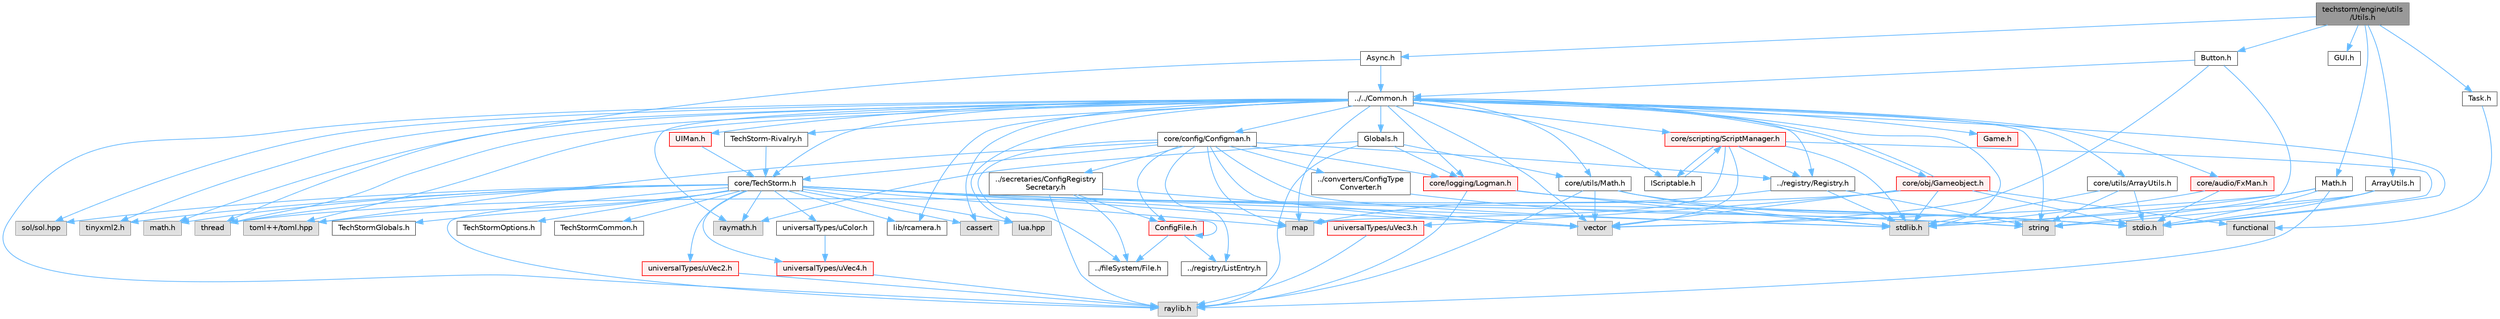 digraph "techstorm/engine/utils/Utils.h"
{
 // LATEX_PDF_SIZE
  bgcolor="transparent";
  edge [fontname=Helvetica,fontsize=10,labelfontname=Helvetica,labelfontsize=10];
  node [fontname=Helvetica,fontsize=10,shape=box,height=0.2,width=0.4];
  Node1 [id="Node000001",label="techstorm/engine/utils\l/Utils.h",height=0.2,width=0.4,color="gray40", fillcolor="grey60", style="filled", fontcolor="black",tooltip=" "];
  Node1 -> Node2 [id="edge1_Node000001_Node000002",color="steelblue1",style="solid",tooltip=" "];
  Node2 [id="Node000002",label="ArrayUtils.h",height=0.2,width=0.4,color="grey40", fillcolor="white", style="filled",URL="$engine_2utils_2_array_utils_8h.html",tooltip=" "];
  Node2 -> Node3 [id="edge2_Node000002_Node000003",color="steelblue1",style="solid",tooltip=" "];
  Node3 [id="Node000003",label="stdio.h",height=0.2,width=0.4,color="grey60", fillcolor="#E0E0E0", style="filled",tooltip=" "];
  Node2 -> Node4 [id="edge3_Node000002_Node000004",color="steelblue1",style="solid",tooltip=" "];
  Node4 [id="Node000004",label="stdlib.h",height=0.2,width=0.4,color="grey60", fillcolor="#E0E0E0", style="filled",tooltip=" "];
  Node2 -> Node5 [id="edge4_Node000002_Node000005",color="steelblue1",style="solid",tooltip=" "];
  Node5 [id="Node000005",label="string",height=0.2,width=0.4,color="grey60", fillcolor="#E0E0E0", style="filled",tooltip=" "];
  Node1 -> Node6 [id="edge5_Node000001_Node000006",color="steelblue1",style="solid",tooltip=" "];
  Node6 [id="Node000006",label="Button.h",height=0.2,width=0.4,color="grey40", fillcolor="white", style="filled",URL="$engine_2utils_2_button_8h.html",tooltip=" "];
  Node6 -> Node7 [id="edge6_Node000006_Node000007",color="steelblue1",style="solid",tooltip=" "];
  Node7 [id="Node000007",label="../../Common.h",height=0.2,width=0.4,color="grey40", fillcolor="white", style="filled",URL="$_common_8h.html",tooltip=" "];
  Node7 -> Node8 [id="edge7_Node000007_Node000008",color="steelblue1",style="solid",tooltip=" "];
  Node8 [id="Node000008",label="raylib.h",height=0.2,width=0.4,color="grey60", fillcolor="#E0E0E0", style="filled",tooltip=" "];
  Node7 -> Node9 [id="edge8_Node000007_Node000009",color="steelblue1",style="solid",tooltip=" "];
  Node9 [id="Node000009",label="raymath.h",height=0.2,width=0.4,color="grey60", fillcolor="#E0E0E0", style="filled",tooltip=" "];
  Node7 -> Node10 [id="edge9_Node000007_Node000010",color="steelblue1",style="solid",tooltip=" "];
  Node10 [id="Node000010",label="lib/rcamera.h",height=0.2,width=0.4,color="grey40", fillcolor="white", style="filled",URL="$rcamera_8h.html",tooltip=" "];
  Node7 -> Node3 [id="edge10_Node000007_Node000003",color="steelblue1",style="solid",tooltip=" "];
  Node7 -> Node4 [id="edge11_Node000007_Node000004",color="steelblue1",style="solid",tooltip=" "];
  Node7 -> Node5 [id="edge12_Node000007_Node000005",color="steelblue1",style="solid",tooltip=" "];
  Node7 -> Node11 [id="edge13_Node000007_Node000011",color="steelblue1",style="solid",tooltip=" "];
  Node11 [id="Node000011",label="vector",height=0.2,width=0.4,color="grey60", fillcolor="#E0E0E0", style="filled",tooltip=" "];
  Node7 -> Node12 [id="edge14_Node000007_Node000012",color="steelblue1",style="solid",tooltip=" "];
  Node12 [id="Node000012",label="map",height=0.2,width=0.4,color="grey60", fillcolor="#E0E0E0", style="filled",tooltip=" "];
  Node7 -> Node13 [id="edge15_Node000007_Node000013",color="steelblue1",style="solid",tooltip=" "];
  Node13 [id="Node000013",label="thread",height=0.2,width=0.4,color="grey60", fillcolor="#E0E0E0", style="filled",tooltip=" "];
  Node7 -> Node14 [id="edge16_Node000007_Node000014",color="steelblue1",style="solid",tooltip=" "];
  Node14 [id="Node000014",label="math.h",height=0.2,width=0.4,color="grey60", fillcolor="#E0E0E0", style="filled",tooltip=" "];
  Node7 -> Node15 [id="edge17_Node000007_Node000015",color="steelblue1",style="solid",tooltip=" "];
  Node15 [id="Node000015",label="cassert",height=0.2,width=0.4,color="grey60", fillcolor="#E0E0E0", style="filled",tooltip=" "];
  Node7 -> Node16 [id="edge18_Node000007_Node000016",color="steelblue1",style="solid",tooltip=" "];
  Node16 [id="Node000016",label="lua.hpp",height=0.2,width=0.4,color="grey60", fillcolor="#E0E0E0", style="filled",tooltip=" "];
  Node7 -> Node17 [id="edge19_Node000007_Node000017",color="steelblue1",style="solid",tooltip=" "];
  Node17 [id="Node000017",label="sol/sol.hpp",height=0.2,width=0.4,color="grey60", fillcolor="#E0E0E0", style="filled",tooltip=" "];
  Node7 -> Node18 [id="edge20_Node000007_Node000018",color="steelblue1",style="solid",tooltip=" "];
  Node18 [id="Node000018",label="toml++/toml.hpp",height=0.2,width=0.4,color="grey60", fillcolor="#E0E0E0", style="filled",tooltip=" "];
  Node7 -> Node19 [id="edge21_Node000007_Node000019",color="steelblue1",style="solid",tooltip=" "];
  Node19 [id="Node000019",label="tinyxml2.h",height=0.2,width=0.4,color="grey60", fillcolor="#E0E0E0", style="filled",tooltip=" "];
  Node7 -> Node20 [id="edge22_Node000007_Node000020",color="steelblue1",style="solid",tooltip=" "];
  Node20 [id="Node000020",label="Globals.h",height=0.2,width=0.4,color="grey40", fillcolor="white", style="filled",URL="$_globals_8h.html",tooltip=" "];
  Node20 -> Node8 [id="edge23_Node000020_Node000008",color="steelblue1",style="solid",tooltip=" "];
  Node20 -> Node9 [id="edge24_Node000020_Node000009",color="steelblue1",style="solid",tooltip=" "];
  Node20 -> Node21 [id="edge25_Node000020_Node000021",color="steelblue1",style="solid",tooltip=" "];
  Node21 [id="Node000021",label="core/utils/Math.h",height=0.2,width=0.4,color="grey40", fillcolor="white", style="filled",URL="$core_2utils_2_math_8h.html",tooltip=" "];
  Node21 -> Node8 [id="edge26_Node000021_Node000008",color="steelblue1",style="solid",tooltip=" "];
  Node21 -> Node4 [id="edge27_Node000021_Node000004",color="steelblue1",style="solid",tooltip=" "];
  Node21 -> Node3 [id="edge28_Node000021_Node000003",color="steelblue1",style="solid",tooltip=" "];
  Node21 -> Node11 [id="edge29_Node000021_Node000011",color="steelblue1",style="solid",tooltip=" "];
  Node20 -> Node22 [id="edge30_Node000020_Node000022",color="steelblue1",style="solid",tooltip=" "];
  Node22 [id="Node000022",label="core/logging/Logman.h",height=0.2,width=0.4,color="red", fillcolor="#FFF0F0", style="filled",URL="$core_2logging_2_logman_8h.html",tooltip=" "];
  Node22 -> Node3 [id="edge31_Node000022_Node000003",color="steelblue1",style="solid",tooltip=" "];
  Node22 -> Node4 [id="edge32_Node000022_Node000004",color="steelblue1",style="solid",tooltip=" "];
  Node22 -> Node8 [id="edge33_Node000022_Node000008",color="steelblue1",style="solid",tooltip=" "];
  Node7 -> Node25 [id="edge34_Node000007_Node000025",color="steelblue1",style="solid",tooltip=" "];
  Node25 [id="Node000025",label="core/TechStorm.h",height=0.2,width=0.4,color="grey40", fillcolor="white", style="filled",URL="$_tech_storm_8h.html",tooltip=" "];
  Node25 -> Node26 [id="edge35_Node000025_Node000026",color="steelblue1",style="solid",tooltip=" "];
  Node26 [id="Node000026",label="TechStormOptions.h",height=0.2,width=0.4,color="grey40", fillcolor="white", style="filled",URL="$_tech_storm_options_8h.html",tooltip=" "];
  Node25 -> Node27 [id="edge36_Node000025_Node000027",color="steelblue1",style="solid",tooltip=" "];
  Node27 [id="Node000027",label="TechStormCommon.h",height=0.2,width=0.4,color="grey40", fillcolor="white", style="filled",URL="$_tech_storm_common_8h.html",tooltip=" "];
  Node25 -> Node28 [id="edge37_Node000025_Node000028",color="steelblue1",style="solid",tooltip=" "];
  Node28 [id="Node000028",label="TechStormGlobals.h",height=0.2,width=0.4,color="grey40", fillcolor="white", style="filled",URL="$_tech_storm_globals_8h.html",tooltip=" "];
  Node25 -> Node8 [id="edge38_Node000025_Node000008",color="steelblue1",style="solid",tooltip=" "];
  Node25 -> Node9 [id="edge39_Node000025_Node000009",color="steelblue1",style="solid",tooltip=" "];
  Node25 -> Node10 [id="edge40_Node000025_Node000010",color="steelblue1",style="solid",tooltip=" "];
  Node25 -> Node3 [id="edge41_Node000025_Node000003",color="steelblue1",style="solid",tooltip=" "];
  Node25 -> Node4 [id="edge42_Node000025_Node000004",color="steelblue1",style="solid",tooltip=" "];
  Node25 -> Node11 [id="edge43_Node000025_Node000011",color="steelblue1",style="solid",tooltip=" "];
  Node25 -> Node5 [id="edge44_Node000025_Node000005",color="steelblue1",style="solid",tooltip=" "];
  Node25 -> Node12 [id="edge45_Node000025_Node000012",color="steelblue1",style="solid",tooltip=" "];
  Node25 -> Node13 [id="edge46_Node000025_Node000013",color="steelblue1",style="solid",tooltip=" "];
  Node25 -> Node14 [id="edge47_Node000025_Node000014",color="steelblue1",style="solid",tooltip=" "];
  Node25 -> Node15 [id="edge48_Node000025_Node000015",color="steelblue1",style="solid",tooltip=" "];
  Node25 -> Node16 [id="edge49_Node000025_Node000016",color="steelblue1",style="solid",tooltip=" "];
  Node25 -> Node17 [id="edge50_Node000025_Node000017",color="steelblue1",style="solid",tooltip=" "];
  Node25 -> Node18 [id="edge51_Node000025_Node000018",color="steelblue1",style="solid",tooltip=" "];
  Node25 -> Node19 [id="edge52_Node000025_Node000019",color="steelblue1",style="solid",tooltip=" "];
  Node25 -> Node29 [id="edge53_Node000025_Node000029",color="steelblue1",style="solid",tooltip=" "];
  Node29 [id="Node000029",label="universalTypes/uVec2.h",height=0.2,width=0.4,color="red", fillcolor="#FFF0F0", style="filled",URL="$u_vec2_8h.html",tooltip=" "];
  Node29 -> Node8 [id="edge54_Node000029_Node000008",color="steelblue1",style="solid",tooltip=" "];
  Node25 -> Node31 [id="edge55_Node000025_Node000031",color="steelblue1",style="solid",tooltip=" "];
  Node31 [id="Node000031",label="universalTypes/uVec3.h",height=0.2,width=0.4,color="red", fillcolor="#FFF0F0", style="filled",URL="$u_vec3_8h.html",tooltip=" "];
  Node31 -> Node8 [id="edge56_Node000031_Node000008",color="steelblue1",style="solid",tooltip=" "];
  Node25 -> Node33 [id="edge57_Node000025_Node000033",color="steelblue1",style="solid",tooltip=" "];
  Node33 [id="Node000033",label="universalTypes/uVec4.h",height=0.2,width=0.4,color="red", fillcolor="#FFF0F0", style="filled",URL="$u_vec4_8h.html",tooltip=" "];
  Node33 -> Node8 [id="edge58_Node000033_Node000008",color="steelblue1",style="solid",tooltip=" "];
  Node25 -> Node34 [id="edge59_Node000025_Node000034",color="steelblue1",style="solid",tooltip=" "];
  Node34 [id="Node000034",label="universalTypes/uColor.h",height=0.2,width=0.4,color="grey40", fillcolor="white", style="filled",URL="$u_color_8h.html",tooltip=" "];
  Node34 -> Node33 [id="edge60_Node000034_Node000033",color="steelblue1",style="solid",tooltip=" "];
  Node7 -> Node35 [id="edge61_Node000007_Node000035",color="steelblue1",style="solid",tooltip=" "];
  Node35 [id="Node000035",label="core/config/Configman.h",height=0.2,width=0.4,color="grey40", fillcolor="white", style="filled",URL="$core_2config_2_configman_8h.html",tooltip=" "];
  Node35 -> Node25 [id="edge62_Node000035_Node000025",color="steelblue1",style="solid",tooltip=" "];
  Node35 -> Node36 [id="edge63_Node000035_Node000036",color="steelblue1",style="solid",tooltip=" "];
  Node36 [id="Node000036",label="../fileSystem/File.h",height=0.2,width=0.4,color="grey40", fillcolor="white", style="filled",URL="$core_2file_system_2_file_8h.html",tooltip=" "];
  Node35 -> Node37 [id="edge64_Node000035_Node000037",color="steelblue1",style="solid",tooltip=" "];
  Node37 [id="Node000037",label="ConfigFile.h",height=0.2,width=0.4,color="red", fillcolor="#FFF0F0", style="filled",URL="$core_2config_2_config_file_8h.html",tooltip=" "];
  Node37 -> Node37 [id="edge65_Node000037_Node000037",color="steelblue1",style="solid",tooltip=" "];
  Node37 -> Node60 [id="edge66_Node000037_Node000060",color="steelblue1",style="solid",tooltip=" "];
  Node60 [id="Node000060",label="../registry/ListEntry.h",height=0.2,width=0.4,color="grey40", fillcolor="white", style="filled",URL="$core_2registry_2_list_entry_8h.html",tooltip=" "];
  Node37 -> Node36 [id="edge67_Node000037_Node000036",color="steelblue1",style="solid",tooltip=" "];
  Node35 -> Node61 [id="edge68_Node000035_Node000061",color="steelblue1",style="solid",tooltip=" "];
  Node61 [id="Node000061",label="../converters/ConfigType\lConverter.h",height=0.2,width=0.4,color="grey40", fillcolor="white", style="filled",URL="$core_2converters_2_config_type_converter_8h.html",tooltip=" "];
  Node61 -> Node5 [id="edge69_Node000061_Node000005",color="steelblue1",style="solid",tooltip=" "];
  Node35 -> Node62 [id="edge70_Node000035_Node000062",color="steelblue1",style="solid",tooltip=" "];
  Node62 [id="Node000062",label="../secretaries/ConfigRegistry\lSecretary.h",height=0.2,width=0.4,color="grey40", fillcolor="white", style="filled",URL="$core_2secretaries_2_config_registry_secretary_8h.html",tooltip=" "];
  Node62 -> Node8 [id="edge71_Node000062_Node000008",color="steelblue1",style="solid",tooltip=" "];
  Node62 -> Node11 [id="edge72_Node000062_Node000011",color="steelblue1",style="solid",tooltip=" "];
  Node62 -> Node36 [id="edge73_Node000062_Node000036",color="steelblue1",style="solid",tooltip=" "];
  Node62 -> Node37 [id="edge74_Node000062_Node000037",color="steelblue1",style="solid",tooltip=" "];
  Node35 -> Node60 [id="edge75_Node000035_Node000060",color="steelblue1",style="solid",tooltip=" "];
  Node35 -> Node22 [id="edge76_Node000035_Node000022",color="steelblue1",style="solid",tooltip=" "];
  Node35 -> Node63 [id="edge77_Node000035_Node000063",color="steelblue1",style="solid",tooltip=" "];
  Node63 [id="Node000063",label="../registry/Registry.h",height=0.2,width=0.4,color="grey40", fillcolor="white", style="filled",URL="$core_2registry_2_registry_8h.html",tooltip=" "];
  Node63 -> Node4 [id="edge78_Node000063_Node000004",color="steelblue1",style="solid",tooltip=" "];
  Node63 -> Node12 [id="edge79_Node000063_Node000012",color="steelblue1",style="solid",tooltip=" "];
  Node63 -> Node5 [id="edge80_Node000063_Node000005",color="steelblue1",style="solid",tooltip=" "];
  Node35 -> Node18 [id="edge81_Node000035_Node000018",color="steelblue1",style="solid",tooltip=" "];
  Node35 -> Node11 [id="edge82_Node000035_Node000011",color="steelblue1",style="solid",tooltip=" "];
  Node35 -> Node4 [id="edge83_Node000035_Node000004",color="steelblue1",style="solid",tooltip=" "];
  Node35 -> Node12 [id="edge84_Node000035_Node000012",color="steelblue1",style="solid",tooltip=" "];
  Node7 -> Node22 [id="edge85_Node000007_Node000022",color="steelblue1",style="solid",tooltip=" "];
  Node7 -> Node64 [id="edge86_Node000007_Node000064",color="steelblue1",style="solid",tooltip=" "];
  Node64 [id="Node000064",label="core/obj/Gameobject.h",height=0.2,width=0.4,color="red", fillcolor="#FFF0F0", style="filled",URL="$core_2obj_2_gameobject_8h.html",tooltip=" "];
  Node64 -> Node7 [id="edge87_Node000064_Node000007",color="steelblue1",style="solid",tooltip=" "];
  Node64 -> Node31 [id="edge88_Node000064_Node000031",color="steelblue1",style="solid",tooltip=" "];
  Node64 -> Node3 [id="edge89_Node000064_Node000003",color="steelblue1",style="solid",tooltip=" "];
  Node64 -> Node4 [id="edge90_Node000064_Node000004",color="steelblue1",style="solid",tooltip=" "];
  Node64 -> Node11 [id="edge91_Node000064_Node000011",color="steelblue1",style="solid",tooltip=" "];
  Node64 -> Node68 [id="edge92_Node000064_Node000068",color="steelblue1",style="solid",tooltip=" "];
  Node68 [id="Node000068",label="functional",height=0.2,width=0.4,color="grey60", fillcolor="#E0E0E0", style="filled",tooltip=" "];
  Node64 -> Node13 [id="edge93_Node000064_Node000013",color="steelblue1",style="solid",tooltip=" "];
  Node7 -> Node21 [id="edge94_Node000007_Node000021",color="steelblue1",style="solid",tooltip=" "];
  Node7 -> Node63 [id="edge95_Node000007_Node000063",color="steelblue1",style="solid",tooltip=" "];
  Node7 -> Node69 [id="edge96_Node000007_Node000069",color="steelblue1",style="solid",tooltip=" "];
  Node69 [id="Node000069",label="core/scripting/ScriptManager.h",height=0.2,width=0.4,color="red", fillcolor="#FFF0F0", style="filled",URL="$core_2scripting_2_script_manager_8h.html",tooltip=" "];
  Node69 -> Node3 [id="edge97_Node000069_Node000003",color="steelblue1",style="solid",tooltip=" "];
  Node69 -> Node4 [id="edge98_Node000069_Node000004",color="steelblue1",style="solid",tooltip=" "];
  Node69 -> Node11 [id="edge99_Node000069_Node000011",color="steelblue1",style="solid",tooltip=" "];
  Node69 -> Node12 [id="edge100_Node000069_Node000012",color="steelblue1",style="solid",tooltip=" "];
  Node69 -> Node70 [id="edge101_Node000069_Node000070",color="steelblue1",style="solid",tooltip=" "];
  Node70 [id="Node000070",label="IScriptable.h",height=0.2,width=0.4,color="grey40", fillcolor="white", style="filled",URL="$core_2scripting_2_i_scriptable_8h.html",tooltip=" "];
  Node70 -> Node69 [id="edge102_Node000070_Node000069",color="steelblue1",style="solid",tooltip=" "];
  Node69 -> Node63 [id="edge103_Node000069_Node000063",color="steelblue1",style="solid",tooltip=" "];
  Node7 -> Node70 [id="edge104_Node000007_Node000070",color="steelblue1",style="solid",tooltip=" "];
  Node7 -> Node77 [id="edge105_Node000007_Node000077",color="steelblue1",style="solid",tooltip=" "];
  Node77 [id="Node000077",label="core/utils/ArrayUtils.h",height=0.2,width=0.4,color="grey40", fillcolor="white", style="filled",URL="$core_2utils_2_array_utils_8h.html",tooltip=" "];
  Node77 -> Node3 [id="edge106_Node000077_Node000003",color="steelblue1",style="solid",tooltip=" "];
  Node77 -> Node4 [id="edge107_Node000077_Node000004",color="steelblue1",style="solid",tooltip=" "];
  Node77 -> Node5 [id="edge108_Node000077_Node000005",color="steelblue1",style="solid",tooltip=" "];
  Node7 -> Node78 [id="edge109_Node000007_Node000078",color="steelblue1",style="solid",tooltip=" "];
  Node78 [id="Node000078",label="core/audio/FxMan.h",height=0.2,width=0.4,color="red", fillcolor="#FFF0F0", style="filled",URL="$core_2audio_2_fx_man_8h.html",tooltip=" "];
  Node78 -> Node4 [id="edge110_Node000078_Node000004",color="steelblue1",style="solid",tooltip=" "];
  Node78 -> Node3 [id="edge111_Node000078_Node000003",color="steelblue1",style="solid",tooltip=" "];
  Node7 -> Node82 [id="edge112_Node000007_Node000082",color="steelblue1",style="solid",tooltip=" "];
  Node82 [id="Node000082",label="UIMan.h",height=0.2,width=0.4,color="red", fillcolor="#FFF0F0", style="filled",URL="$core_2ui_2_u_i_man_8h.html",tooltip=" "];
  Node82 -> Node25 [id="edge113_Node000082_Node000025",color="steelblue1",style="solid",tooltip=" "];
  Node7 -> Node88 [id="edge114_Node000007_Node000088",color="steelblue1",style="solid",tooltip=" "];
  Node88 [id="Node000088",label="TechStorm-Rivalry.h",height=0.2,width=0.4,color="grey40", fillcolor="white", style="filled",URL="$techstorm-rivalry_8h.html",tooltip=" "];
  Node88 -> Node25 [id="edge115_Node000088_Node000025",color="steelblue1",style="solid",tooltip=" "];
  Node7 -> Node89 [id="edge116_Node000007_Node000089",color="steelblue1",style="solid",tooltip=" "];
  Node89 [id="Node000089",label="Game.h",height=0.2,width=0.4,color="red", fillcolor="#FFF0F0", style="filled",URL="$_game_8h.html",tooltip=" "];
  Node6 -> Node5 [id="edge117_Node000006_Node000005",color="steelblue1",style="solid",tooltip=" "];
  Node6 -> Node11 [id="edge118_Node000006_Node000011",color="steelblue1",style="solid",tooltip=" "];
  Node1 -> Node125 [id="edge119_Node000001_Node000125",color="steelblue1",style="solid",tooltip=" "];
  Node125 [id="Node000125",label="GUI.h",height=0.2,width=0.4,color="grey40", fillcolor="white", style="filled",URL="$engine_2utils_2_g_u_i_8h.html",tooltip=" "];
  Node1 -> Node126 [id="edge120_Node000001_Node000126",color="steelblue1",style="solid",tooltip=" "];
  Node126 [id="Node000126",label="Math.h",height=0.2,width=0.4,color="grey40", fillcolor="white", style="filled",URL="$engine_2utils_2_math_8h.html",tooltip=" "];
  Node126 -> Node8 [id="edge121_Node000126_Node000008",color="steelblue1",style="solid",tooltip=" "];
  Node126 -> Node4 [id="edge122_Node000126_Node000004",color="steelblue1",style="solid",tooltip=" "];
  Node126 -> Node3 [id="edge123_Node000126_Node000003",color="steelblue1",style="solid",tooltip=" "];
  Node126 -> Node11 [id="edge124_Node000126_Node000011",color="steelblue1",style="solid",tooltip=" "];
  Node1 -> Node127 [id="edge125_Node000001_Node000127",color="steelblue1",style="solid",tooltip=" "];
  Node127 [id="Node000127",label="Task.h",height=0.2,width=0.4,color="grey40", fillcolor="white", style="filled",URL="$engine_2utils_2_task_8h.html",tooltip=" "];
  Node127 -> Node68 [id="edge126_Node000127_Node000068",color="steelblue1",style="solid",tooltip=" "];
  Node1 -> Node128 [id="edge127_Node000001_Node000128",color="steelblue1",style="solid",tooltip=" "];
  Node128 [id="Node000128",label="Async.h",height=0.2,width=0.4,color="grey40", fillcolor="white", style="filled",URL="$engine_2utils_2_async_8h.html",tooltip=" "];
  Node128 -> Node7 [id="edge128_Node000128_Node000007",color="steelblue1",style="solid",tooltip=" "];
  Node128 -> Node13 [id="edge129_Node000128_Node000013",color="steelblue1",style="solid",tooltip=" "];
}
